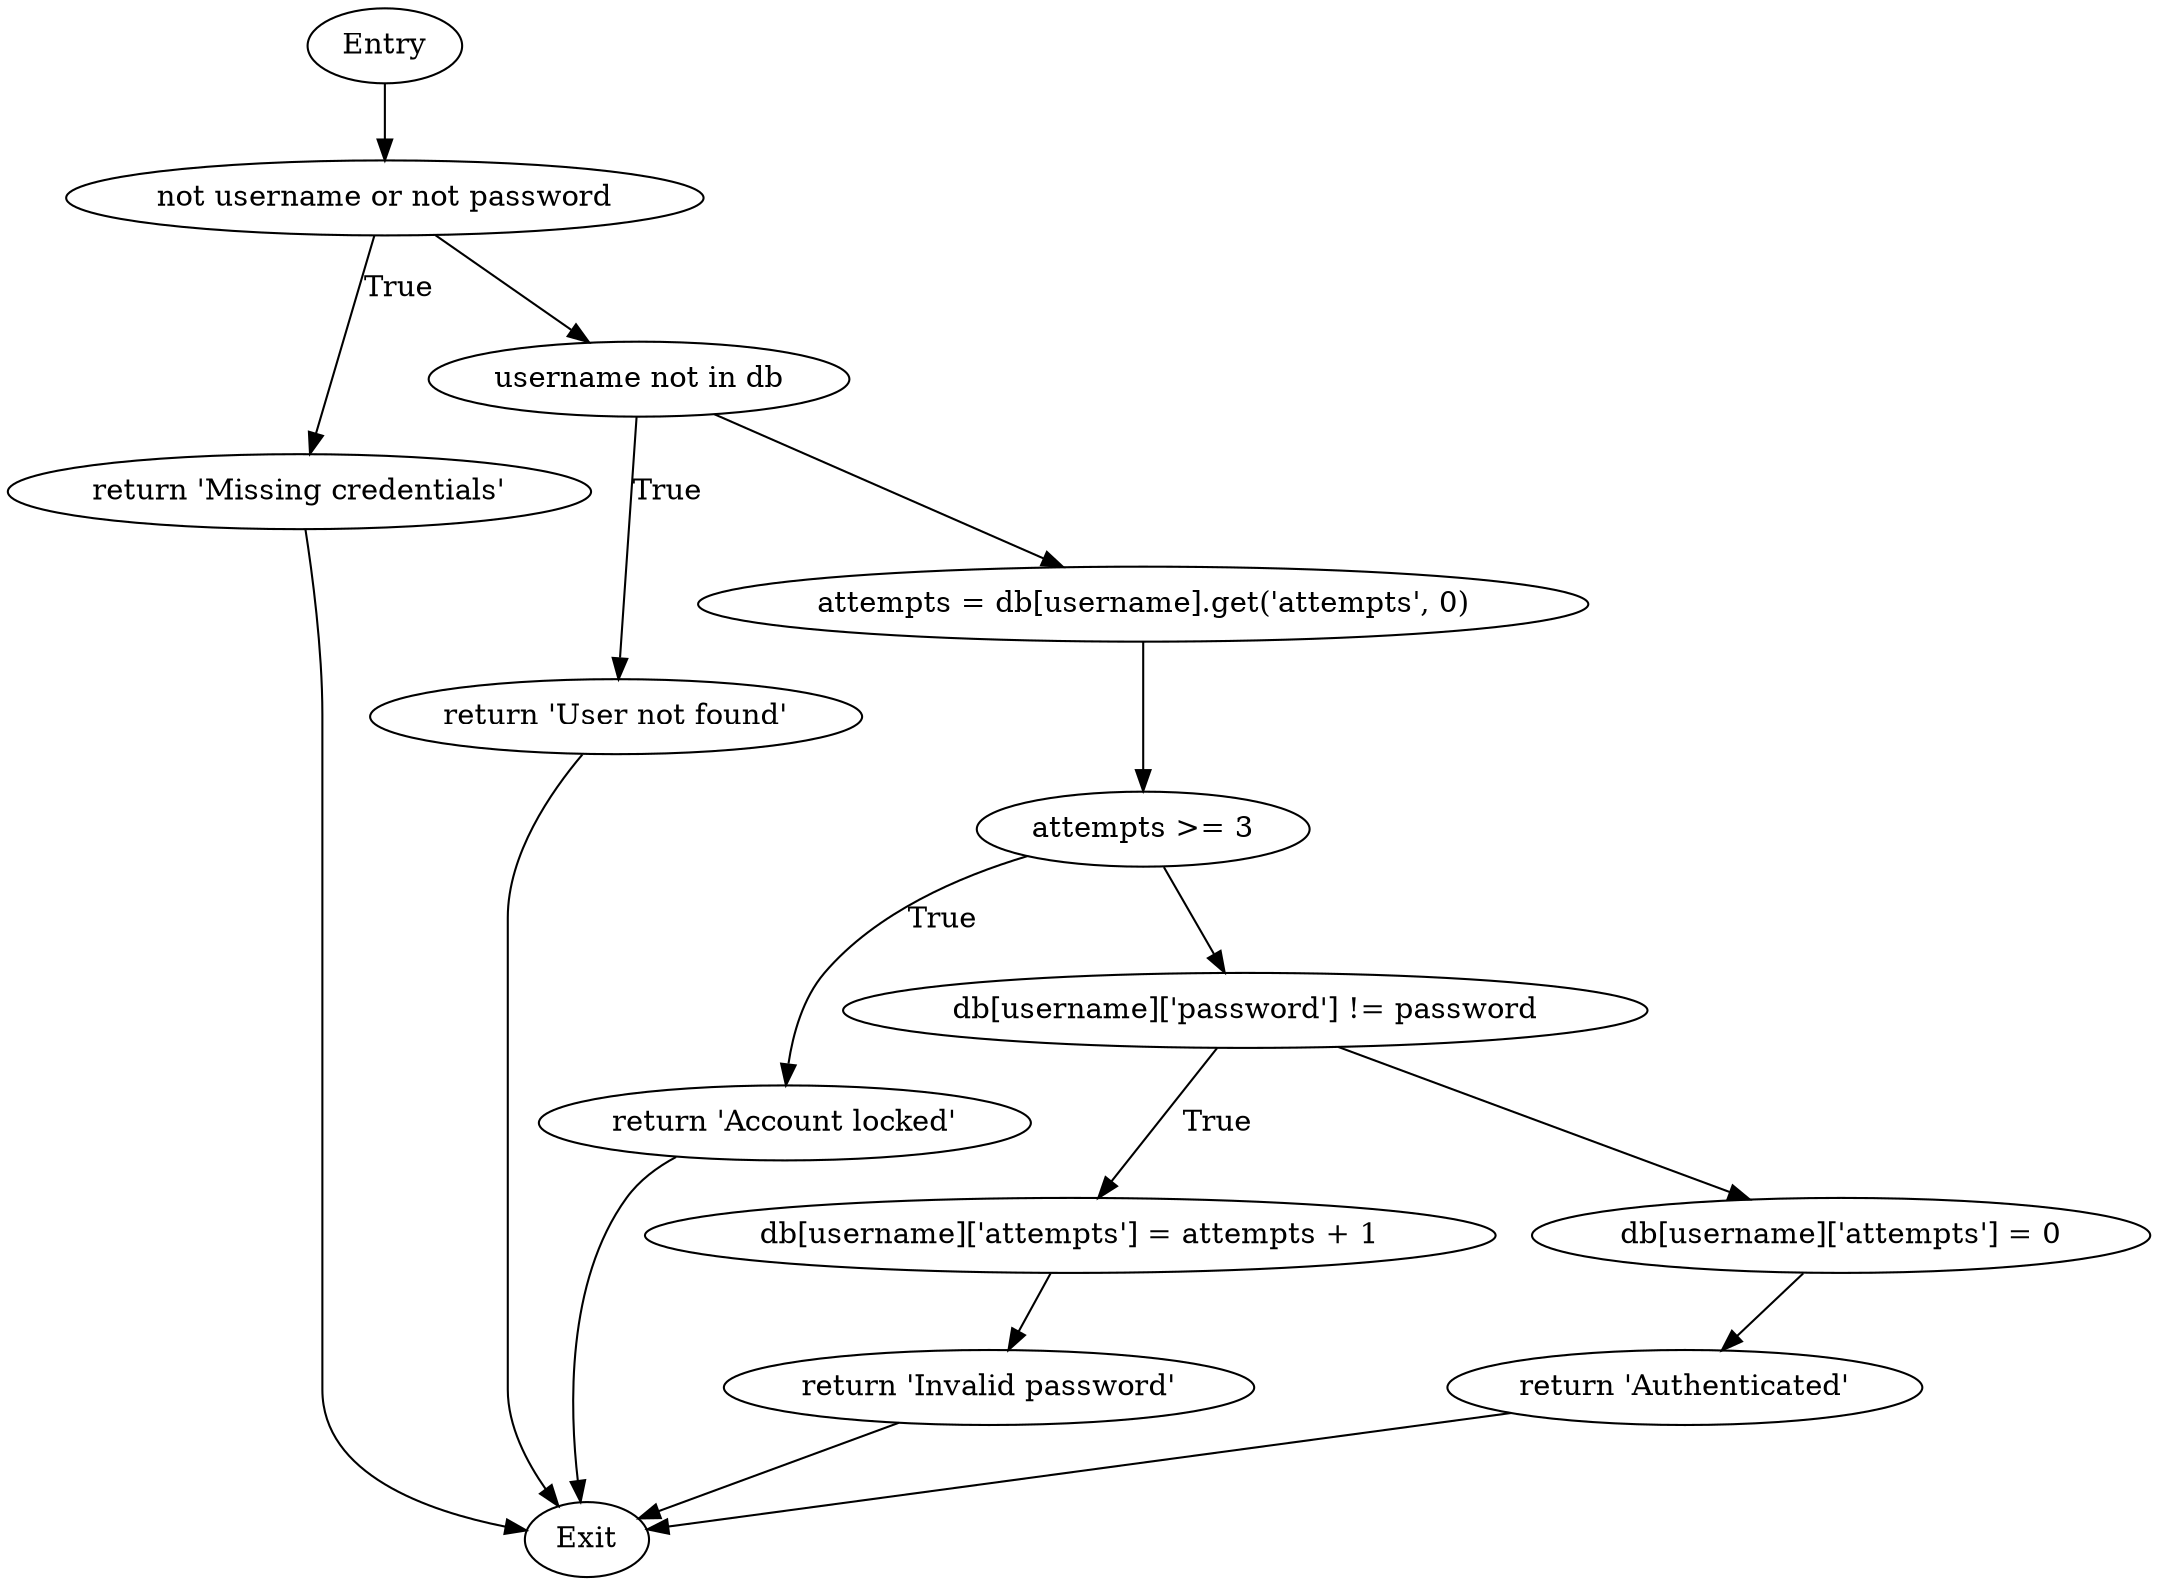 strict digraph {
Entry [label=Entry];
Exit [label=Exit];
If_1 [label="not username or not password"];
T_2 [label="return 'Missing credentials'"];
If_3 [label="username not in db"];
T_4 [label="return 'User not found'"];
A_5 [label="attempts = db[username].get('attempts', 0)"];
If_6 [label="attempts >= 3"];
T_7 [label="return 'Account locked'"];
If_8 [label="db[username]['password'] != password"];
T_9 [label="db[username]['attempts'] = attempts + 1"];
T_10 [label="return 'Invalid password'"];
A_11 [label="db[username]['attempts'] = 0"];
R_12 [label="return 'Authenticated'"];
Entry -> If_1;
If_1 -> T_2 [label=True];
If_1 -> If_3;
T_2 -> Exit;
If_3 -> T_4 [label=True];
If_3 -> A_5;
T_4 -> Exit;
A_5 -> If_6;
If_6 -> T_7 [label=True];
If_6 -> If_8;
T_7 -> Exit;
If_8 -> T_9 [label=True];
If_8 -> A_11;
T_9 -> T_10;
T_10 -> Exit;
A_11 -> R_12;
R_12 -> Exit;
}
